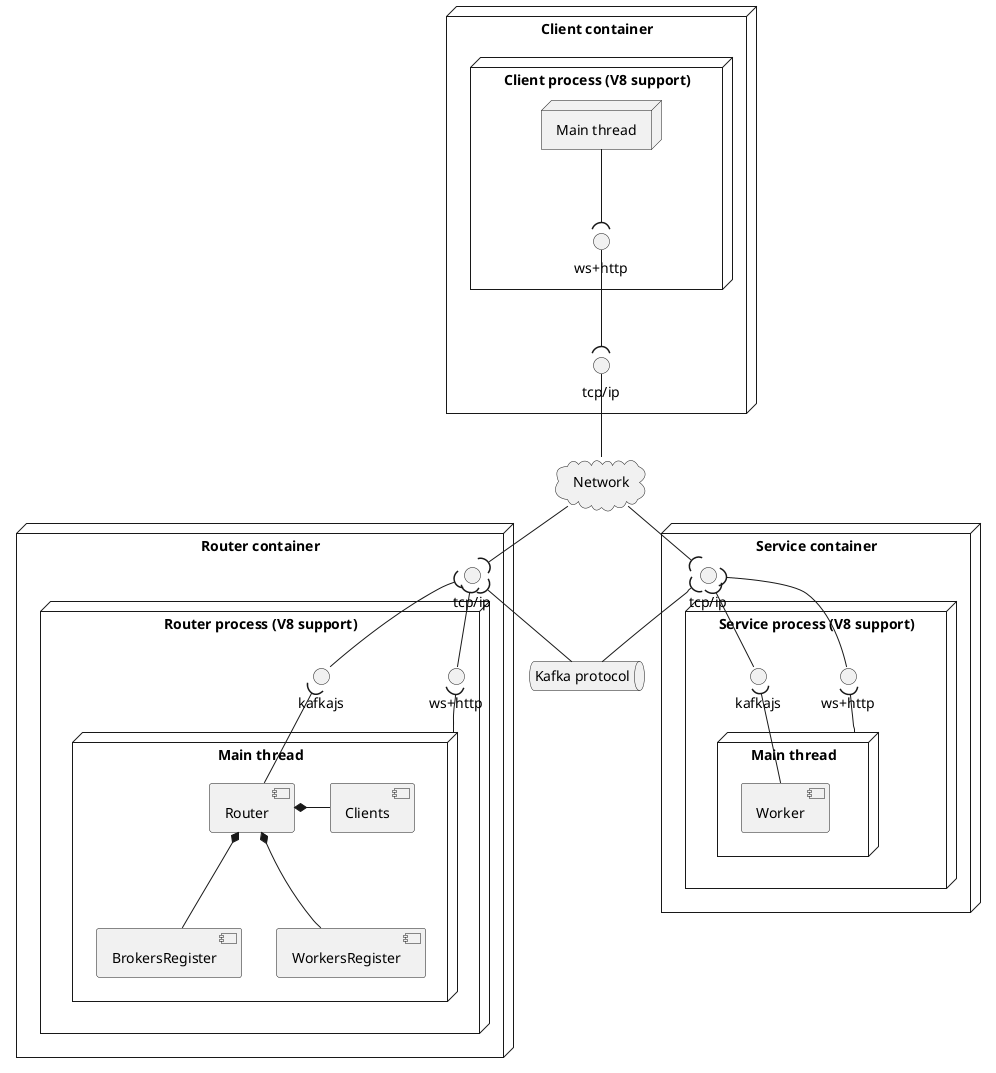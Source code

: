 @startuml io

  node "Client container" as client_container {
    node "Client process (V8 support)" as client_process {
      node "Main thread" as client_main_thread {
        
      }
      interface "ws+http" as client_websocket
      client_main_thread --( client_websocket
    }
    interface "tcp/ip" as client_tcp_ip
    client_websocket --( client_tcp_ip
  }

  cloud "Network" as network
  client_tcp_ip -- network

  node "Router container" as router_container {
    interface "tcp/ip" as router_tcp_ip
    network --( router_tcp_ip

    node "Router process (V8 support)" as router_process {
      interface "ws+http" as router_websocket
      router_tcp_ip )- router_websocket

      interface "kafkajs" as router_kafka_js
      router_tcp_ip )-- router_kafka_js

      node "Main thread" as router_main_thread {
        component Router
        router_kafka_js )-- Router

        component Clients
        Router *- Clients

        component BrokersRegister
        Router *-- BrokersRegister

        component WorkersRegister
        Router *-- WorkersRegister
      }
      router_websocket )-- router_main_thread
    }
  }

  node "Service container" as service_container {
    interface "tcp/ip" as service_tcp_ip
    network --( service_tcp_ip

    node "Service process (V8 support)" as service_process {
      interface "ws+http" as service_websocket
      service_tcp_ip )- service_websocket

      interface "kafkajs" as service_kafka_js
      service_tcp_ip )-- service_kafka_js

      node "Main thread" as service_main_thread {
        component Worker
        service_kafka_js )-- Worker
      }
      service_websocket )-- service_main_thread
    }
  }

  queue "Kafka protocol" as kafka_protocol
  router_tcp_ip )-- kafka_protocol
  service_tcp_ip )-- kafka_protocol

@enduml

@startuml topics

  object Headers {
    +tenant: string
    +token: string
  }

  object Brokers {
    +key: string
    +partition [f(key)]: string
    +timestamp: string
    +headers: Headers
    +value: BrokerRegistered | BrokerRemoved
  }
  Headers *-- Brokers

  object BrokerRegistered {
    +uuid: string
  }
  Brokers --o BrokerRegistered

  object BrokerRemoved {
    +uuid: string
  }
  Brokers --o BrokerRemoved

  object "Heartbeats[uuid]" as Heartbeats {
    +key: string
    +partition [f(key)]: string
    +timestamp: string
    +headers: Headers
    +value: Heartbeat
  }
  Headers *-- Heartbeats

  object Heartbeat {
    +uuid: string
  }
  Heartbeats --o Heartbeat

  object "Workers" as Workers {
    +key: string
    +partition [f(key)]: string
    +timestamp: string
    +headers: Headers
    +value: WorkerRegistered | WorkerRemoved
  }
  Headers *-- Workers

  object WorkerRegistered {
    +uuid: string
    +services: string[]
  }
  Workers --o WorkerRegistered

  object WorkerRemoved {
    +uuid: string
    +services: string[]
  }
  Workers --o WorkerRemoved

  object Requests {
    +key: string
    +partition [f(key)]: string
    +timestamp: string
    +headers: Headers
    +value: Request
  }
  Headers *-- Requests

  object Request {
    +type: "open" | "close"
    +broker: string
    +service: string
    +inbound: string
    +outbound: string
  }
  Requests *-- Request

  object Responses {
    +key: string
    +partition [f(key)]: string
    +timestamp: string
    +headers: Headers
    +value: Response
  }
  Headers *-- Responses

  object Response {
    +type: "open" | "close"
    +broker: string
    +service: string
    +inbound: string
    +outbound: string
    +approved: boolean
  }
  Responses *-- Response

@enduml

@startuml router_up

  participant "Node" as Broker
  queue "mln.io" as Io

  group registration
    Broker --> Io: send register message
    Broker <-- Io: ack
  end

  group orchestration
    group brokers
      Broker --> Io: subscribe from the beginning
      Broker <-- Io: messages
      loop for each message
        alt registered
          Broker --> Broker: add registered broker to the list
          Broker --> Io: subscribe for the registered heartbeat queue
          Broker <-- Io: ack
        else removed
          Broker --> Broker: remove broker from the list
          Broker --> Io: unsubscribe from the registered heartbeat queue
          Broker <-- Io: ack
        end
      end
    end
    group workers
      Broker --> Io: subscribe from the beginning
      Broker <-- Io: messages
      loop for each message
        alt registered
          Broker --> Broker: add registered worker to the list
          Broker --> Io: subscribe for the registered heartbeat queue
          Broker <-- Io: ack
        else removed
          Broker --> Broker: remove worker from the list
          Broker --> Io: unsubscribe from the registered heartbeat queue
          Broker <-- Io: ack
        end
      end
    end
  end

  group heartbeating
    Broker --> Io: heartbeat message
    Broker <-- Io: ack
  end

@enduml

@startuml worker_up

  participant Worker
  queue Heartbeat
  queue Requests
  queue Responses
  queue Workers

  group registration
    Worker --> Heartbeat **: create heartbeat queue
    Worker <-- Heartbeat: ack
    Worker --> Requests **
    Worker <-- Requests: ack
    Worker --> Responses **
    Worker <-- Responses: ack
    Worker --> Workers: send registered message
    Worker <-- Workers: ack
  end

  group heartbeating
    Worker --> Heartbeat: heartbeat message
    Worker <-- Heartbeat: ack
  end

@enduml

@startuml types

  class mln.io.Register extends mln.Node {
    -interval: number
    -register: Map<string, timeoutID>
    -sendHeartbeat(): Promise<boolean>
    -processHeartbeat(uid: string, timestamp: string): void
  }

  class mln.io.BrokersRegister extends mln.io.Register {
  }

  class mln.io.WorkersRegister extends mln.io.Register {
    -services: Map<string, string[]>
  }

  class mln.io.Worker extends mln.Node {
    -services: string[]
    +constructor(services: string[]): Worker
  }

@enduml

@startuml sequence

  participant "Node 1" as Node1
  participant "Node 2" as Node2
  participant "Node N" as NodeN

  database "Kafka API" as kafkaIO
  queue "uid1" as uid1IO
  queue "uid2" as uid2IO
  queue "uidN" as uidNIO

  group start
    -> Node1: running node
    Node1 -> uid1IO **: create topic
    Node1 <- uid1IO: ack
    Node1 -> Node1: created
  end

  group ping
    Node1 -> kafkaIO: list_groups
    Node1 <- kafkaIO: list_groups
    Node1 -> Node1: sync: workers
  end

  group start
    -> Node2: running node
    Node2 -> uid2IO **: create topic
    Node2 <- uid2IO: ack
    Node2 -> Node2: created
  end

  group ping
    Node2 -> kafkaIO: list_groups
    Node2 <- kafkaIO: list_groups
    Node2 -> Node2: sync: workers
  end

  group sync
    Node2 -> uid1IO: sync: [uid2, uid1], resources
    Node1 <- uid1IO: sync: [uid2, uid1], resources
    Node1 -> Node1: updated: uid2, resources

    Node1 -> uid2IO: sync: [uid2, uid1], resources
    Node2 <- uid2IO: sync: [uid2, uid1], resources
    Node2 -> Node2: updated: uid1, resources
  end

  group start
    -> NodeN: running node
    NodeN -> uidNIO **
  end

  group ping
    NodeN -> kafkaIO: list_groups
    NodeN <- kafkaIO: list_groups
    NodeN -> NodeN: sync: workers
  end

  group sync
    NodeN -> uid1IO: sync: [uidN, uid1], resources
    Node1 <- uid1IO: sync: [uidN, uid1], resources
    Node1 -> Node1: updated: uidN, resources

    Node1 -> uidNIO: sync: [uidN, uid1], resources
    NodeN <- uidNIO: sync: [uidN, uid1], resources
    NodeN -> NodeN: updated: uid1, resources
  end

  group sync
    NodeN -> uid2IO: sync: [uidN, uid2], resources
    Node2 <- uid2IO: sync: [uidN, uid2], resources
    Node2 -> Node2: updated: uidN, resources

    Node2 -> uidNIO: sync: [uidN, uid2], resources
    NodeN <- uidNIO: sync: [uidN, uid2], resources
    NodeN -> NodeN: updated: uid2, resources
  end

  group ping
    Node1 -> kafkaIO: list_groups
    Node1 <- kafkaIO: list_groups
    Node1 -> Node1: sync: workers
  end

  group ping
    Node2 -> kafkaIO: list_groups
    Node2 <- kafkaIO: list_groups
    Node2 -> Node2: sync: workers
  end

  group ping
    NodeN -> kafkaIO: list_groups
    NodeN <- kafkaIO: list_groups
    NodeN -> NodeN: sync: workers
  end

  group connect
    group rate
      Node1 -> Node1: rate: uid1, resource, number
    end

    group rate
      Node1 -> uid2IO: rate: [uid1, uid2], resource
      Node2 <- uid2IO: rate: [uid1, uid2], resource
      Node2 -> uid2IO: rate: [uid1, uid2], resource, number
      Node1 <- uid2IO: rate: [uid1, uid2], resource, number
      Node1 -> Node1: rate: uid2, resource, number
    end

    group rate
      Node1 -> uidNIO: rate: [uid1, uidN], resource
      NodeN <- uidNIO: rate: [uid1, uidN], resource
      NodeN -> uidNIO: rate: [uid1, uidN], resource, number
      Node1 <- uidNIO: rate: [uid1, uidN], resource, number
      Node1 -> Node1: rate: uidN, resource, number
    end

    Node1 -> Node1: connecting: uidN
  end

  group connecting
    Node1 -> Node1: stream: [uid1, uidN]
    Node1 -> uidNIO: stream: [uid1, uidN]
    NodeN <- uidNIO: stream: [uid1, uidN]
    NodeN -> NodeN: stream: [uid1, uidN]
    NodeN -> uid1IO: stream: [uid1, uidN]
    NodeN -> NodeN: connected: [uid1, [in, out]]
    Node1 <- uid1IO: stream: [uid1, uidN]
    Node1 -> Node1: connected: [uidN, [in, out]]
  end

  group connected
    Node1 -> uidNIO: data
    NodeN <- uidNIO: data
    NodeN -> uid1IO: data
    Node1 <- uid1IO: data
  end

  group disconnect
    NodeN -> NodeN: disconnected: uid1
    NodeN -> uid1IO: unstream: [uidN, uid1]
    Node1 <- uid1IO: unstream: [uidN, uid1]
    Node1 -> Node1: disconnected: uidN
    Node1 -> Node1: unstream: [uidN, uid1]
    Node1 -> uidNIO: unstream: [uidN, uid1]
    NodeN <- uidNIO: unstream: [uidN, uid1]
    NodeN -> NodeN: unstream: [uidN, uid1]
  end

@enduml

@startuml Worker

  object process.env {
    +MLN_KAFKA_HOSTS: localhost:9092,127.0.0.1:9092
    ....
    +MLN_KAFKA_CONNECTION_TIMEOUT: default 10000 ms
    +MLN_KAFKA_CONNECTION_IDLE: default 300000 ms
    ....
    +MLN_KAFKA_REQUEST_TIMEOUT: default 30000 ms
    +MLN_KAFKA_REQUEST_MAX_ASYNC: default 10
    ....
    +MLN_KAFKA_PRODUCER_HIGH_WATER_MARK: default 100
    +MLN_KAFKA_PRODUCER_ACK_TIMEOUT: default 100 ms
    ....
    +MLN_KAFKA_CONSUMER_HIGH_WATER_MARK: default 100
    +MLN_KAFKA_CONSUMER_FETCH_MAX_WAIT: default 100 ms
    +MLN_KAFKA_CONSUMER_FETCH_MIN_BYTES: default 1
    +MLN_KAFKA_CONSUMER_FETCH_MAX_BYTES: default 1024 * 1024
  }

  class Worker {
    -_client: kafka.KafkaClient
    -_producer: kafka.ProducerStream
    -_consumer: kafka.ConsumerStream
    -_resources: Map<resource, workers[]>
    -_workers: Map<worker, resources[]>
    -_connections: Map<worker, [out: Readable, in: Writable]>
    ....
    #getRate(resource: string): number
    ....
    +ping(): void
    +sync([worker, worker]): void
    +rate(resource: string): void
    ....
    +register(resource: string): void
    +unregister(resource: string): void
    ....
    +connect(worker: string): void
    +disconnect(worker: string): void
  }
  process.env --> Worker: use to connect to the kafka

  class Ready {
    +type: "ready"
  }
  Ready <- Worker: dispatch

  class Sync {
    +type: "sync"
    +scope: workers
  }
  Sync <- Worker: .ping() -> dispatch\nwith workers

  class Updated {
    +type: "updated"
    +scope: [worker, resources]
  }
  Worker --> Updated: dispatch

  class Removed {
    +type: "removed"
    +scope: [worker, resources]
  }
  Worker --> Removed: dispatch

  class Rate {
    +type: "rate"
    +scope: [ worker, resource, number ]
  }
  Worker --> Rate: dispatch

  class Connecting {
    +type: "connecting"
    +scope: worker
  }
  Worker --> Connecting: dispatch

  class Stream {
    +type: "stream"
    +scope: [worker, worker]
  }
  Worker --> Stream: dispatch

  class Connected {
    +type: "connected"
    +scope: [worker, [out, in]]
  }
  Worker --> Connected: dispatch

  class Disonnected {
    +type: "disconnected"
    +scope: worker
  }
  Worker -> Disonnected: dispatch

  class Unstream {
    +type: "unstream"
    +scope: [worker, worker]
  }
  Worker -> Unstream: dispatch

@enduml